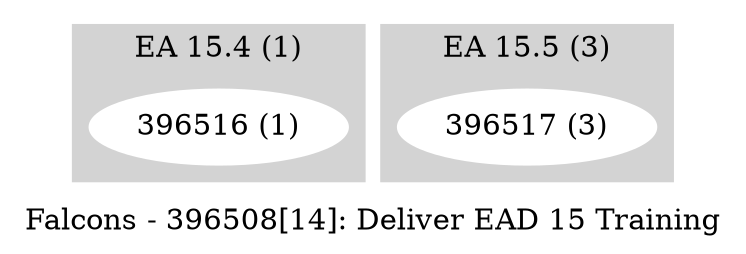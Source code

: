 digraph G {
    label = "Falcons - 396508[14]: Deliver EAD 15 Training";
    ranksep = .1
    subgraph cluster_1 {
        style=filled;
        color=lightgrey;
        node [style=filled,color=white];
        "396516 (1)"
        ;
        label = "EA 15.4 (1)";
    }
    subgraph cluster_2 {
        style=filled;
        color=lightgrey;
        node [style=filled,color=white];
        "396517 (3)"
        ;
        label = "EA 15.5 (3)";
    }
}
